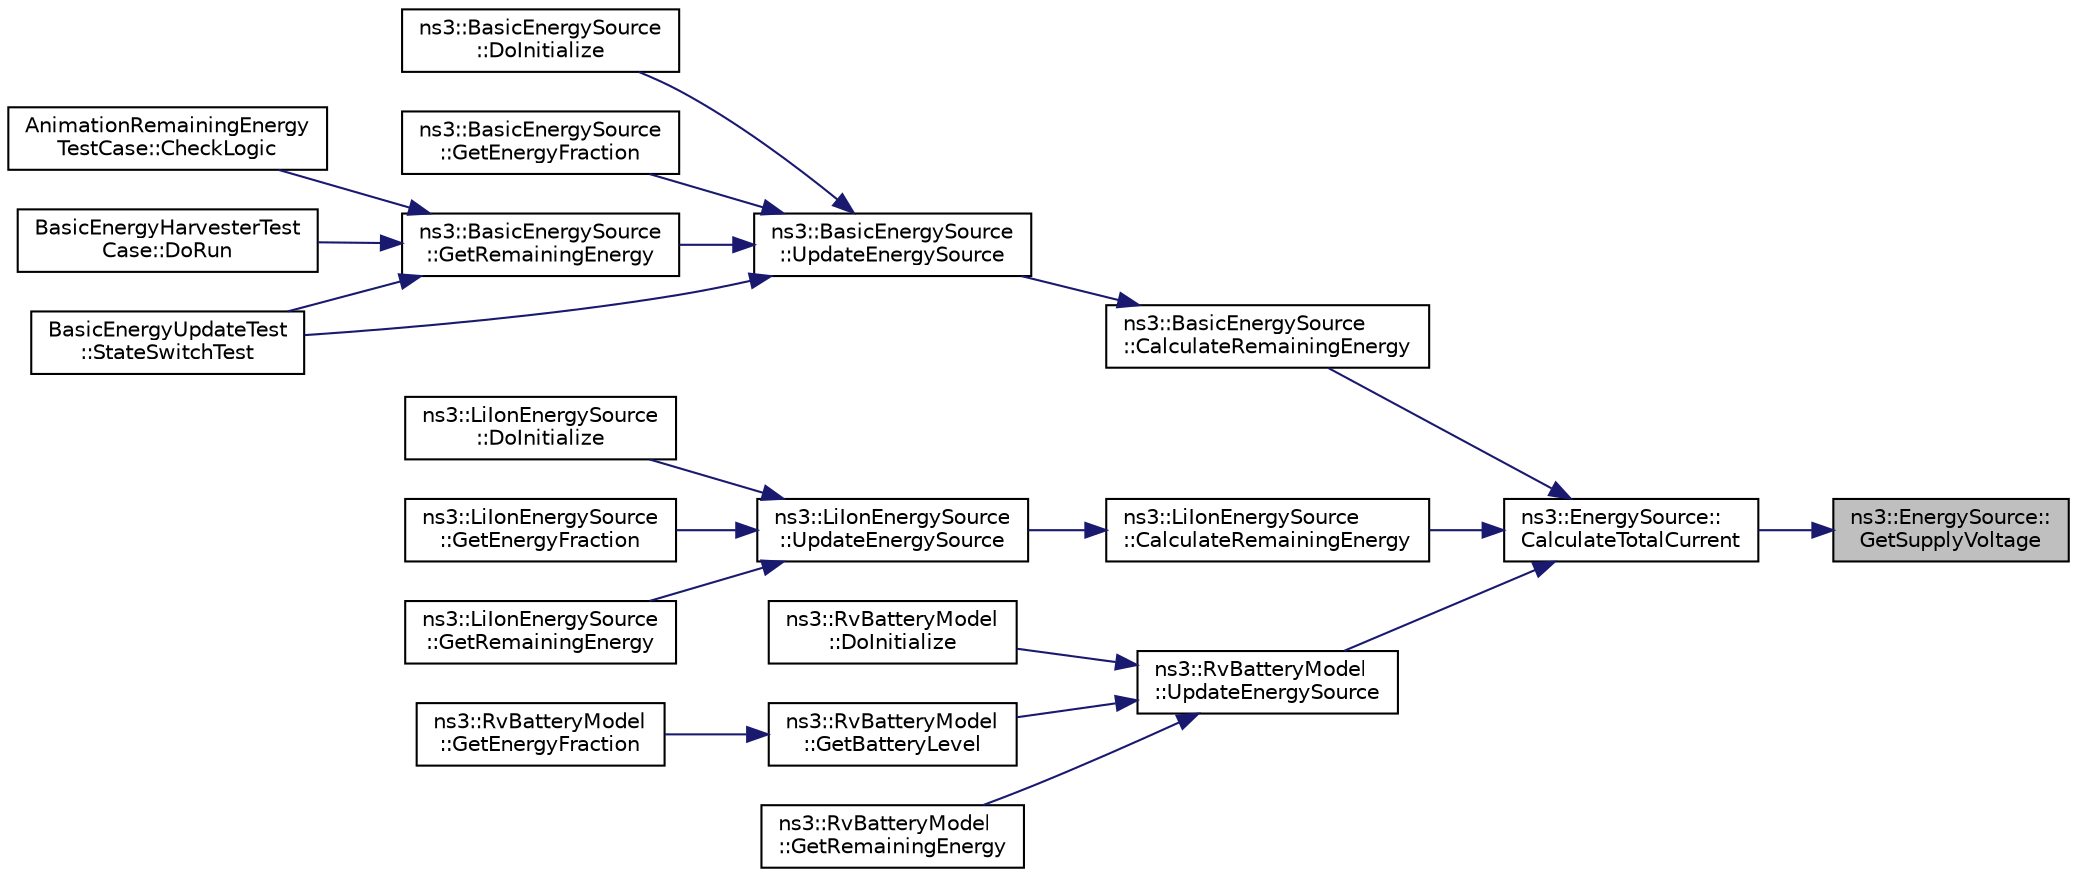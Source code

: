 digraph "ns3::EnergySource::GetSupplyVoltage"
{
 // LATEX_PDF_SIZE
  edge [fontname="Helvetica",fontsize="10",labelfontname="Helvetica",labelfontsize="10"];
  node [fontname="Helvetica",fontsize="10",shape=record];
  rankdir="RL";
  Node1 [label="ns3::EnergySource::\lGetSupplyVoltage",height=0.2,width=0.4,color="black", fillcolor="grey75", style="filled", fontcolor="black",tooltip=" "];
  Node1 -> Node2 [dir="back",color="midnightblue",fontsize="10",style="solid",fontname="Helvetica"];
  Node2 [label="ns3::EnergySource::\lCalculateTotalCurrent",height=0.2,width=0.4,color="black", fillcolor="white", style="filled",URL="$classns3_1_1_energy_source.html#ac8b121ba1389d5545705e52d1a6fd602",tooltip=" "];
  Node2 -> Node3 [dir="back",color="midnightblue",fontsize="10",style="solid",fontname="Helvetica"];
  Node3 [label="ns3::BasicEnergySource\l::CalculateRemainingEnergy",height=0.2,width=0.4,color="black", fillcolor="white", style="filled",URL="$classns3_1_1_basic_energy_source.html#adae3ce4cc2dbead3d27ae5eafaa7126b",tooltip="Calculates remaining energy."];
  Node3 -> Node4 [dir="back",color="midnightblue",fontsize="10",style="solid",fontname="Helvetica"];
  Node4 [label="ns3::BasicEnergySource\l::UpdateEnergySource",height=0.2,width=0.4,color="black", fillcolor="white", style="filled",URL="$classns3_1_1_basic_energy_source.html#a184cad1de97de7162e18f976d987bdaf",tooltip="Implements UpdateEnergySource."];
  Node4 -> Node5 [dir="back",color="midnightblue",fontsize="10",style="solid",fontname="Helvetica"];
  Node5 [label="ns3::BasicEnergySource\l::DoInitialize",height=0.2,width=0.4,color="black", fillcolor="white", style="filled",URL="$classns3_1_1_basic_energy_source.html#af8a8c06e1d559059719560dea1a5be9e",tooltip="Defined in ns3::Object."];
  Node4 -> Node6 [dir="back",color="midnightblue",fontsize="10",style="solid",fontname="Helvetica"];
  Node6 [label="ns3::BasicEnergySource\l::GetEnergyFraction",height=0.2,width=0.4,color="black", fillcolor="white", style="filled",URL="$classns3_1_1_basic_energy_source.html#aa8f5de0d9c0707b8ae2a005f7a57680e",tooltip=" "];
  Node4 -> Node7 [dir="back",color="midnightblue",fontsize="10",style="solid",fontname="Helvetica"];
  Node7 [label="ns3::BasicEnergySource\l::GetRemainingEnergy",height=0.2,width=0.4,color="black", fillcolor="white", style="filled",URL="$classns3_1_1_basic_energy_source.html#a35775aa9a2496255e9f075a9709886b0",tooltip=" "];
  Node7 -> Node8 [dir="back",color="midnightblue",fontsize="10",style="solid",fontname="Helvetica"];
  Node8 [label="AnimationRemainingEnergy\lTestCase::CheckLogic",height=0.2,width=0.4,color="black", fillcolor="white", style="filled",URL="$class_animation_remaining_energy_test_case.html#a3def2f707d835583c47d9d7a28c3a291",tooltip="Check logic function."];
  Node7 -> Node9 [dir="back",color="midnightblue",fontsize="10",style="solid",fontname="Helvetica"];
  Node9 [label="BasicEnergyHarvesterTest\lCase::DoRun",height=0.2,width=0.4,color="black", fillcolor="white", style="filled",URL="$class_basic_energy_harvester_test_case.html#a0ccc441de009ad419be183aae7398576",tooltip="Implementation to actually run this TestCase."];
  Node7 -> Node10 [dir="back",color="midnightblue",fontsize="10",style="solid",fontname="Helvetica"];
  Node10 [label="BasicEnergyUpdateTest\l::StateSwitchTest",height=0.2,width=0.4,color="black", fillcolor="white", style="filled",URL="$class_basic_energy_update_test.html#ac28faac8cc32c522656387796dee83fc",tooltip=" "];
  Node4 -> Node10 [dir="back",color="midnightblue",fontsize="10",style="solid",fontname="Helvetica"];
  Node2 -> Node11 [dir="back",color="midnightblue",fontsize="10",style="solid",fontname="Helvetica"];
  Node11 [label="ns3::LiIonEnergySource\l::CalculateRemainingEnergy",height=0.2,width=0.4,color="black", fillcolor="white", style="filled",URL="$classns3_1_1_li_ion_energy_source.html#a7df49ec678488cab1e5d57a2ee7e3ddb",tooltip="Calculates remaining energy."];
  Node11 -> Node12 [dir="back",color="midnightblue",fontsize="10",style="solid",fontname="Helvetica"];
  Node12 [label="ns3::LiIonEnergySource\l::UpdateEnergySource",height=0.2,width=0.4,color="black", fillcolor="white", style="filled",URL="$classns3_1_1_li_ion_energy_source.html#a189ac70234f5af2d1b1457ea43bd1b9f",tooltip="Implements UpdateEnergySource."];
  Node12 -> Node13 [dir="back",color="midnightblue",fontsize="10",style="solid",fontname="Helvetica"];
  Node13 [label="ns3::LiIonEnergySource\l::DoInitialize",height=0.2,width=0.4,color="black", fillcolor="white", style="filled",URL="$classns3_1_1_li_ion_energy_source.html#ab66c94318f6e0aefbd7fc295f31532f4",tooltip="Initialize() implementation."];
  Node12 -> Node14 [dir="back",color="midnightblue",fontsize="10",style="solid",fontname="Helvetica"];
  Node14 [label="ns3::LiIonEnergySource\l::GetEnergyFraction",height=0.2,width=0.4,color="black", fillcolor="white", style="filled",URL="$classns3_1_1_li_ion_energy_source.html#aa3844868e0940b3aa5a7817388de7dd0",tooltip=" "];
  Node12 -> Node15 [dir="back",color="midnightblue",fontsize="10",style="solid",fontname="Helvetica"];
  Node15 [label="ns3::LiIonEnergySource\l::GetRemainingEnergy",height=0.2,width=0.4,color="black", fillcolor="white", style="filled",URL="$classns3_1_1_li_ion_energy_source.html#a519935a69b4b4b3f347855cee794d4d8",tooltip=" "];
  Node2 -> Node16 [dir="back",color="midnightblue",fontsize="10",style="solid",fontname="Helvetica"];
  Node16 [label="ns3::RvBatteryModel\l::UpdateEnergySource",height=0.2,width=0.4,color="black", fillcolor="white", style="filled",URL="$classns3_1_1_rv_battery_model.html#ac0885eeb1b510ffe52531e7e68039d3e",tooltip="Implements UpdateEnergySource."];
  Node16 -> Node17 [dir="back",color="midnightblue",fontsize="10",style="solid",fontname="Helvetica"];
  Node17 [label="ns3::RvBatteryModel\l::DoInitialize",height=0.2,width=0.4,color="black", fillcolor="white", style="filled",URL="$classns3_1_1_rv_battery_model.html#a2876516a9e3fa5e077cc0ee0748dbfe5",tooltip="Defined in ns3::Object."];
  Node16 -> Node18 [dir="back",color="midnightblue",fontsize="10",style="solid",fontname="Helvetica"];
  Node18 [label="ns3::RvBatteryModel\l::GetBatteryLevel",height=0.2,width=0.4,color="black", fillcolor="white", style="filled",URL="$classns3_1_1_rv_battery_model.html#af3047a4edc01822b612bb2fb70ee7991",tooltip=" "];
  Node18 -> Node19 [dir="back",color="midnightblue",fontsize="10",style="solid",fontname="Helvetica"];
  Node19 [label="ns3::RvBatteryModel\l::GetEnergyFraction",height=0.2,width=0.4,color="black", fillcolor="white", style="filled",URL="$classns3_1_1_rv_battery_model.html#a38e73ce97ec3d6d1c996fe897d121060",tooltip=" "];
  Node16 -> Node20 [dir="back",color="midnightblue",fontsize="10",style="solid",fontname="Helvetica"];
  Node20 [label="ns3::RvBatteryModel\l::GetRemainingEnergy",height=0.2,width=0.4,color="black", fillcolor="white", style="filled",URL="$classns3_1_1_rv_battery_model.html#a7ab2862fe0f9006fecefe5ee8a5a1c52",tooltip=" "];
}
